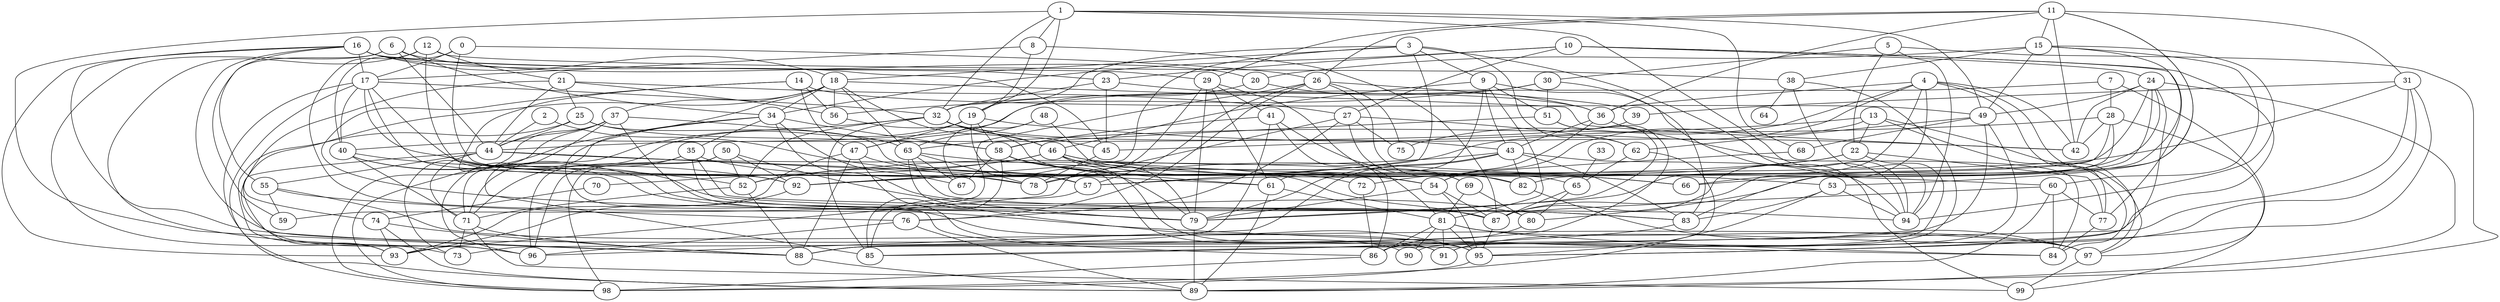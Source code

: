 strict graph "gnp_random_graph(100,0.06)" {
0;
1;
2;
3;
4;
5;
6;
7;
8;
9;
10;
11;
12;
13;
14;
15;
16;
17;
18;
19;
20;
21;
22;
23;
24;
25;
26;
27;
28;
29;
30;
31;
32;
33;
34;
35;
36;
37;
38;
39;
40;
41;
42;
43;
44;
45;
46;
47;
48;
49;
50;
51;
52;
53;
54;
55;
56;
57;
58;
59;
60;
61;
62;
63;
64;
65;
66;
67;
68;
69;
70;
71;
72;
73;
74;
75;
76;
77;
78;
79;
80;
81;
82;
83;
84;
85;
86;
87;
88;
89;
90;
91;
92;
93;
94;
95;
96;
97;
98;
99;
0 -- 40  [is_available=True, prob="1.0"];
0 -- 17  [is_available=True, prob="0.675986148847"];
0 -- 26  [is_available=True, prob="0.323312369505"];
0 -- 57  [is_available=True, prob="0.149917377827"];
1 -- 32  [is_available=True, prob="0.670447369587"];
1 -- 68  [is_available=True, prob="0.171837213305"];
1 -- 8  [is_available=True, prob="0.509834933933"];
1 -- 49  [is_available=True, prob="0.868414186435"];
1 -- 19  [is_available=True, prob="1.0"];
1 -- 88  [is_available=True, prob="0.190849932917"];
1 -- 94  [is_available=True, prob="1.0"];
2 -- 44  [is_available=True, prob="1.0"];
2 -- 78  [is_available=True, prob="0.569127941745"];
3 -- 9  [is_available=True, prob="1.0"];
3 -- 18  [is_available=True, prob="1.0"];
3 -- 19  [is_available=True, prob="1.0"];
3 -- 94  [is_available=True, prob="0.910720121443"];
3 -- 57  [is_available=True, prob="0.20523674803"];
3 -- 92  [is_available=True, prob="1.0"];
3 -- 62  [is_available=True, prob="0.658616852329"];
4 -- 97  [is_available=True, prob="0.497275745315"];
4 -- 36  [is_available=True, prob="1.0"];
4 -- 42  [is_available=True, prob="0.407296826151"];
4 -- 75  [is_available=True, prob="0.487609339366"];
4 -- 77  [is_available=True, prob="0.814254376327"];
4 -- 79  [is_available=True, prob="0.609214013964"];
4 -- 87  [is_available=True, prob="0.596164313338"];
4 -- 92  [is_available=True, prob="0.423789173956"];
5 -- 89  [is_available=True, prob="0.864870530112"];
5 -- 94  [is_available=True, prob="1.0"];
5 -- 30  [is_available=True, prob="1.0"];
5 -- 22  [is_available=True, prob="0.63271629943"];
6 -- 44  [is_available=True, prob="0.734036487222"];
6 -- 34  [is_available=True, prob="1.0"];
6 -- 59  [is_available=True, prob="0.630132888344"];
6 -- 20  [is_available=True, prob="1.0"];
6 -- 73  [is_available=True, prob="0.546679284389"];
7 -- 32  [is_available=True, prob="0.159265532197"];
7 -- 97  [is_available=True, prob="1.0"];
7 -- 28  [is_available=True, prob="0.756298784478"];
8 -- 87  [is_available=True, prob="0.466034490023"];
8 -- 19  [is_available=True, prob="1.0"];
8 -- 17  [is_available=True, prob="0.39629615658"];
9 -- 43  [is_available=True, prob="0.464670337132"];
9 -- 46  [is_available=True, prob="1.0"];
9 -- 99  [is_available=True, prob="0.164765287944"];
9 -- 81  [is_available=True, prob="0.433491160213"];
9 -- 51  [is_available=True, prob="0.810070038333"];
9 -- 61  [is_available=True, prob="0.131829300157"];
10 -- 34  [is_available=True, prob="1.0"];
10 -- 77  [is_available=True, prob="0.445936023766"];
10 -- 88  [is_available=True, prob="0.57851828197"];
10 -- 23  [is_available=True, prob="0.881497269349"];
10 -- 24  [is_available=True, prob="0.538514703395"];
10 -- 27  [is_available=True, prob="0.847798481208"];
11 -- 36  [is_available=True, prob="0.245960760121"];
11 -- 42  [is_available=True, prob="0.483516095687"];
11 -- 15  [is_available=True, prob="1.0"];
11 -- 80  [is_available=True, prob="0.011465340205"];
11 -- 53  [is_available=True, prob="0.787327500142"];
11 -- 26  [is_available=True, prob="0.255076377628"];
11 -- 29  [is_available=True, prob="1.0"];
11 -- 31  [is_available=True, prob="0.931971896624"];
12 -- 96  [is_available=True, prob="0.422754335837"];
12 -- 92  [is_available=True, prob="0.75951781827"];
12 -- 84  [is_available=True, prob="0.46659413846"];
12 -- 21  [is_available=True, prob="0.47147523643"];
12 -- 38  [is_available=True, prob="0.167736240232"];
13 -- 97  [is_available=True, prob="1.0"];
13 -- 54  [is_available=True, prob="0.313673738163"];
13 -- 84  [is_available=True, prob="0.305650849617"];
13 -- 45  [is_available=True, prob="0.56953315074"];
13 -- 22  [is_available=True, prob="0.253675030845"];
14 -- 56  [is_available=True, prob="0.938832291461"];
14 -- 49  [is_available=True, prob="1.0"];
14 -- 79  [is_available=True, prob="0.279178492849"];
14 -- 52  [is_available=True, prob="0.603301010141"];
14 -- 47  [is_available=True, prob="0.163893867071"];
15 -- 66  [is_available=True, prob="0.907276855922"];
15 -- 38  [is_available=True, prob="1.0"];
15 -- 49  [is_available=True, prob="0.707876741402"];
15 -- 20  [is_available=True, prob="1.0"];
15 -- 60  [is_available=True, prob="1.0"];
15 -- 94  [is_available=True, prob="1.0"];
16 -- 23  [is_available=True, prob="0.455483750887"];
16 -- 45  [is_available=True, prob="0.51699279741"];
16 -- 93  [is_available=True, prob="0.417235699998"];
16 -- 17  [is_available=True, prob="0.310634383338"];
16 -- 18  [is_available=True, prob="0.153301728908"];
16 -- 55  [is_available=True, prob="0.90947545854"];
16 -- 88  [is_available=True, prob="0.481153715423"];
16 -- 91  [is_available=True, prob="0.314733596824"];
16 -- 29  [is_available=True, prob="1.0"];
17 -- 32  [is_available=True, prob="1.0"];
17 -- 98  [is_available=True, prob="0.634388072645"];
17 -- 78  [is_available=True, prob="0.854164238716"];
17 -- 40  [is_available=True, prob="0.618092326438"];
17 -- 83  [is_available=True, prob="1.0"];
17 -- 89  [is_available=True, prob="0.639017729696"];
17 -- 92  [is_available=True, prob="1.0"];
18 -- 96  [is_available=True, prob="0.406522679661"];
18 -- 34  [is_available=True, prob="0.0493108875101"];
18 -- 37  [is_available=True, prob="0.603555369362"];
18 -- 42  [is_available=True, prob="0.526238605613"];
18 -- 46  [is_available=True, prob="0.184195077988"];
18 -- 86  [is_available=True, prob="0.94969411626"];
18 -- 56  [is_available=True, prob="0.772552635281"];
18 -- 63  [is_available=True, prob="0.0968915373311"];
19 -- 71  [is_available=True, prob="0.539869717515"];
19 -- 42  [is_available=True, prob="1.0"];
19 -- 47  [is_available=True, prob="0.341860795553"];
19 -- 58  [is_available=True, prob="0.0127975467173"];
19 -- 91  [is_available=True, prob="1.0"];
20 -- 47  [is_available=True, prob="0.538249559976"];
20 -- 36  [is_available=True, prob="0.114181486009"];
21 -- 44  [is_available=True, prob="0.481307022086"];
21 -- 74  [is_available=True, prob="0.178970092778"];
21 -- 56  [is_available=True, prob="1.0"];
21 -- 25  [is_available=True, prob="0.0147839205657"];
21 -- 27  [is_available=True, prob="0.233236998885"];
22 -- 77  [is_available=True, prob="0.637495180764"];
22 -- 78  [is_available=True, prob="0.263188174554"];
22 -- 86  [is_available=True, prob="0.856061596819"];
22 -- 92  [is_available=True, prob="0.687945530588"];
23 -- 32  [is_available=True, prob="1.0"];
23 -- 36  [is_available=True, prob="0.289665688202"];
23 -- 45  [is_available=True, prob="0.785033058344"];
24 -- 66  [is_available=True, prob="1.0"];
24 -- 49  [is_available=True, prob="0.125080380473"];
24 -- 83  [is_available=True, prob="0.676333034184"];
24 -- 89  [is_available=True, prob="0.0145669260798"];
24 -- 57  [is_available=True, prob="1.0"];
24 -- 42  [is_available=True, prob="0.380656046418"];
24 -- 95  [is_available=True, prob="0.871243692017"];
25 -- 65  [is_available=True, prob="0.915837739271"];
25 -- 58  [is_available=True, prob="0.225144489708"];
25 -- 44  [is_available=True, prob="1.0"];
25 -- 93  [is_available=True, prob="0.725962836723"];
26 -- 39  [is_available=True, prob="0.818468111286"];
26 -- 75  [is_available=True, prob="0.44155317438"];
26 -- 76  [is_available=True, prob="0.628289340184"];
26 -- 82  [is_available=True, prob="1.0"];
26 -- 57  [is_available=True, prob="1.0"];
26 -- 59  [is_available=True, prob="0.700975122341"];
27 -- 69  [is_available=True, prob="0.12978773095"];
27 -- 75  [is_available=True, prob="1.0"];
27 -- 76  [is_available=True, prob="0.72830427479"];
27 -- 78  [is_available=True, prob="0.602892596067"];
27 -- 62  [is_available=True, prob="0.290555312044"];
28 -- 99  [is_available=True, prob="0.21607936593"];
28 -- 42  [is_available=True, prob="0.871208293178"];
28 -- 82  [is_available=True, prob="0.0603140231649"];
28 -- 87  [is_available=True, prob="0.675926153457"];
28 -- 63  [is_available=True, prob="0.464339123187"];
29 -- 41  [is_available=True, prob="1.0"];
29 -- 93  [is_available=True, prob="1.0"];
29 -- 79  [is_available=True, prob="0.975339377271"];
29 -- 81  [is_available=True, prob="0.0847094324812"];
29 -- 61  [is_available=True, prob="0.565780678558"];
30 -- 40  [is_available=True, prob="1.0"];
30 -- 56  [is_available=True, prob="1.0"];
30 -- 83  [is_available=True, prob="0.396062993583"];
30 -- 51  [is_available=True, prob="1.0"];
31 -- 39  [is_available=True, prob="0.380986678976"];
31 -- 85  [is_available=True, prob="1.0"];
31 -- 91  [is_available=True, prob="0.0967829584271"];
31 -- 92  [is_available=True, prob="0.987413825345"];
31 -- 95  [is_available=True, prob="1.0"];
32 -- 43  [is_available=True, prob="0.586166002443"];
32 -- 45  [is_available=True, prob="1.0"];
32 -- 46  [is_available=True, prob="0.899904865122"];
32 -- 52  [is_available=True, prob="0.571601752235"];
32 -- 85  [is_available=True, prob="0.518185050218"];
32 -- 71  [is_available=True, prob="1.0"];
33 -- 65  [is_available=True, prob="0.129416509012"];
34 -- 96  [is_available=True, prob="1.0"];
34 -- 98  [is_available=True, prob="1.0"];
34 -- 67  [is_available=True, prob="1.0"];
34 -- 80  [is_available=True, prob="1.0"];
34 -- 35  [is_available=True, prob="1.0"];
34 -- 58  [is_available=True, prob="0.777822008572"];
35 -- 96  [is_available=True, prob="0.687539605455"];
35 -- 71  [is_available=True, prob="0.545717203711"];
35 -- 54  [is_available=True, prob="0.792577750588"];
35 -- 87  [is_available=True, prob="0.393981168874"];
35 -- 94  [is_available=True, prob="0.950731635526"];
36 -- 43  [is_available=True, prob="0.976942667842"];
36 -- 54  [is_available=True, prob="0.343122491114"];
36 -- 84  [is_available=True, prob="0.523764740948"];
37 -- 98  [is_available=True, prob="0.445039206474"];
37 -- 73  [is_available=True, prob="0.994029891908"];
37 -- 44  [is_available=True, prob="1.0"];
37 -- 85  [is_available=True, prob="0.582788607275"];
37 -- 63  [is_available=True, prob="0.350480020039"];
37 -- 95  [is_available=True, prob="0.148483535832"];
38 -- 64  [is_available=True, prob="0.52275056572"];
38 -- 90  [is_available=True, prob="0.202928046546"];
38 -- 94  [is_available=True, prob="1.0"];
39 -- 44  [is_available=True, prob="0.187116659053"];
40 -- 71  [is_available=True, prob="1.0"];
40 -- 79  [is_available=True, prob="0.33073847131"];
40 -- 87  [is_available=True, prob="0.396580077433"];
40 -- 92  [is_available=True, prob="1.0"];
41 -- 73  [is_available=True, prob="0.131800896016"];
41 -- 58  [is_available=True, prob="0.47048610202"];
41 -- 86  [is_available=True, prob="0.326825556473"];
41 -- 69  [is_available=True, prob="0.810610249756"];
43 -- 96  [is_available=True, prob="1.0"];
43 -- 79  [is_available=True, prob="1.0"];
43 -- 82  [is_available=True, prob="0.10935676412"];
43 -- 83  [is_available=True, prob="1.0"];
43 -- 52  [is_available=True, prob="1.0"];
43 -- 94  [is_available=True, prob="0.0774527937129"];
44 -- 57  [is_available=True, prob="1.0"];
44 -- 71  [is_available=True, prob="0.871427660979"];
44 -- 93  [is_available=True, prob="0.603034483689"];
44 -- 82  [is_available=True, prob="0.783859600634"];
44 -- 55  [is_available=True, prob="0.49121434395"];
44 -- 61  [is_available=True, prob="0.841882912249"];
45 -- 78  [is_available=True, prob="0.941109322258"];
46 -- 70  [is_available=True, prob="1.0"];
46 -- 79  [is_available=True, prob="1.0"];
46 -- 52  [is_available=True, prob="1.0"];
46 -- 53  [is_available=True, prob="1.0"];
46 -- 54  [is_available=True, prob="0.515148720393"];
46 -- 60  [is_available=True, prob="0.382446755025"];
46 -- 95  [is_available=True, prob="0.359807612732"];
47 -- 88  [is_available=True, prob="0.85846964812"];
47 -- 57  [is_available=True, prob="0.216211028978"];
47 -- 90  [is_available=True, prob="1.0"];
47 -- 93  [is_available=True, prob="1.0"];
48 -- 66  [is_available=True, prob="0.764492438363"];
48 -- 67  [is_available=True, prob="1.0"];
48 -- 63  [is_available=True, prob="1.0"];
49 -- 68  [is_available=True, prob="0.437721421576"];
49 -- 88  [is_available=True, prob="0.346171742387"];
49 -- 91  [is_available=True, prob="1.0"];
49 -- 62  [is_available=True, prob="0.0302833206582"];
50 -- 96  [is_available=True, prob="0.305469411453"];
50 -- 92  [is_available=True, prob="0.309551310409"];
50 -- 98  [is_available=True, prob="0.239564464374"];
50 -- 52  [is_available=True, prob="0.539275739673"];
50 -- 79  [is_available=True, prob="1.0"];
51 -- 88  [is_available=True, prob="0.464274821756"];
51 -- 58  [is_available=True, prob="0.714019257339"];
51 -- 79  [is_available=True, prob="1.0"];
52 -- 71  [is_available=True, prob="0.994925334215"];
52 -- 88  [is_available=True, prob="0.750482472825"];
53 -- 98  [is_available=True, prob="1.0"];
53 -- 83  [is_available=True, prob="0.213778811241"];
53 -- 94  [is_available=True, prob="0.885342826198"];
54 -- 79  [is_available=True, prob="0.249034031987"];
54 -- 87  [is_available=True, prob="1.0"];
54 -- 95  [is_available=True, prob="0.276045064602"];
55 -- 76  [is_available=True, prob="0.599062339528"];
55 -- 59  [is_available=True, prob="0.598710336461"];
55 -- 97  [is_available=True, prob="0.651216720344"];
56 -- 72  [is_available=True, prob="1.0"];
57 -- 85  [is_available=True, prob="0.637447340836"];
58 -- 67  [is_available=True, prob="0.0599666418089"];
58 -- 79  [is_available=True, prob="0.430847181746"];
58 -- 85  [is_available=True, prob="0.0250982651144"];
58 -- 87  [is_available=True, prob="0.277287523544"];
58 -- 61  [is_available=True, prob="0.375679219587"];
60 -- 77  [is_available=True, prob="0.948358183784"];
60 -- 84  [is_available=True, prob="0.162177723082"];
60 -- 87  [is_available=True, prob="0.0463307578764"];
60 -- 89  [is_available=True, prob="1.0"];
61 -- 81  [is_available=True, prob="0.882395234115"];
61 -- 89  [is_available=True, prob="0.948080715819"];
62 -- 95  [is_available=True, prob="1.0"];
62 -- 65  [is_available=True, prob="0.0613005865287"];
63 -- 66  [is_available=True, prob="0.706578327917"];
63 -- 67  [is_available=True, prob="0.882105631053"];
63 -- 78  [is_available=True, prob="0.776739887072"];
63 -- 83  [is_available=True, prob="0.0269609474729"];
63 -- 95  [is_available=True, prob="0.384631162942"];
65 -- 80  [is_available=True, prob="0.0881780839239"];
65 -- 87  [is_available=True, prob="0.222703979805"];
68 -- 72  [is_available=True, prob="0.0944917352674"];
69 -- 80  [is_available=True, prob="0.305953367344"];
69 -- 81  [is_available=True, prob="0.192172416632"];
70 -- 74  [is_available=True, prob="0.176215045377"];
71 -- 73  [is_available=True, prob="0.958392791379"];
71 -- 99  [is_available=True, prob="0.565632101074"];
71 -- 88  [is_available=True, prob="0.0419349638622"];
72 -- 86  [is_available=True, prob="0.0965411170389"];
74 -- 88  [is_available=True, prob="1.0"];
74 -- 89  [is_available=True, prob="0.401492349268"];
74 -- 93  [is_available=True, prob="0.636611840182"];
76 -- 96  [is_available=True, prob="0.774077683946"];
76 -- 89  [is_available=True, prob="0.073160958318"];
77 -- 84  [is_available=True, prob="0.72832868327"];
79 -- 89  [is_available=True, prob="0.0379150739138"];
80 -- 86  [is_available=True, prob="0.18957418856"];
81 -- 97  [is_available=True, prob="1.0"];
81 -- 84  [is_available=True, prob="1.0"];
81 -- 86  [is_available=True, prob="1.0"];
81 -- 90  [is_available=True, prob="1.0"];
81 -- 91  [is_available=True, prob="1.0"];
81 -- 95  [is_available=True, prob="0.82822846844"];
82 -- 97  [is_available=True, prob="0.975082017245"];
83 -- 85  [is_available=True, prob="0.878420725981"];
86 -- 98  [is_available=True, prob="1.0"];
87 -- 95  [is_available=True, prob="0.643629461217"];
88 -- 89  [is_available=True, prob="0.469300999062"];
92 -- 93  [is_available=True, prob="0.925202942071"];
95 -- 98  [is_available=True, prob="0.138314019519"];
97 -- 99  [is_available=True, prob="0.556996271202"];
}
